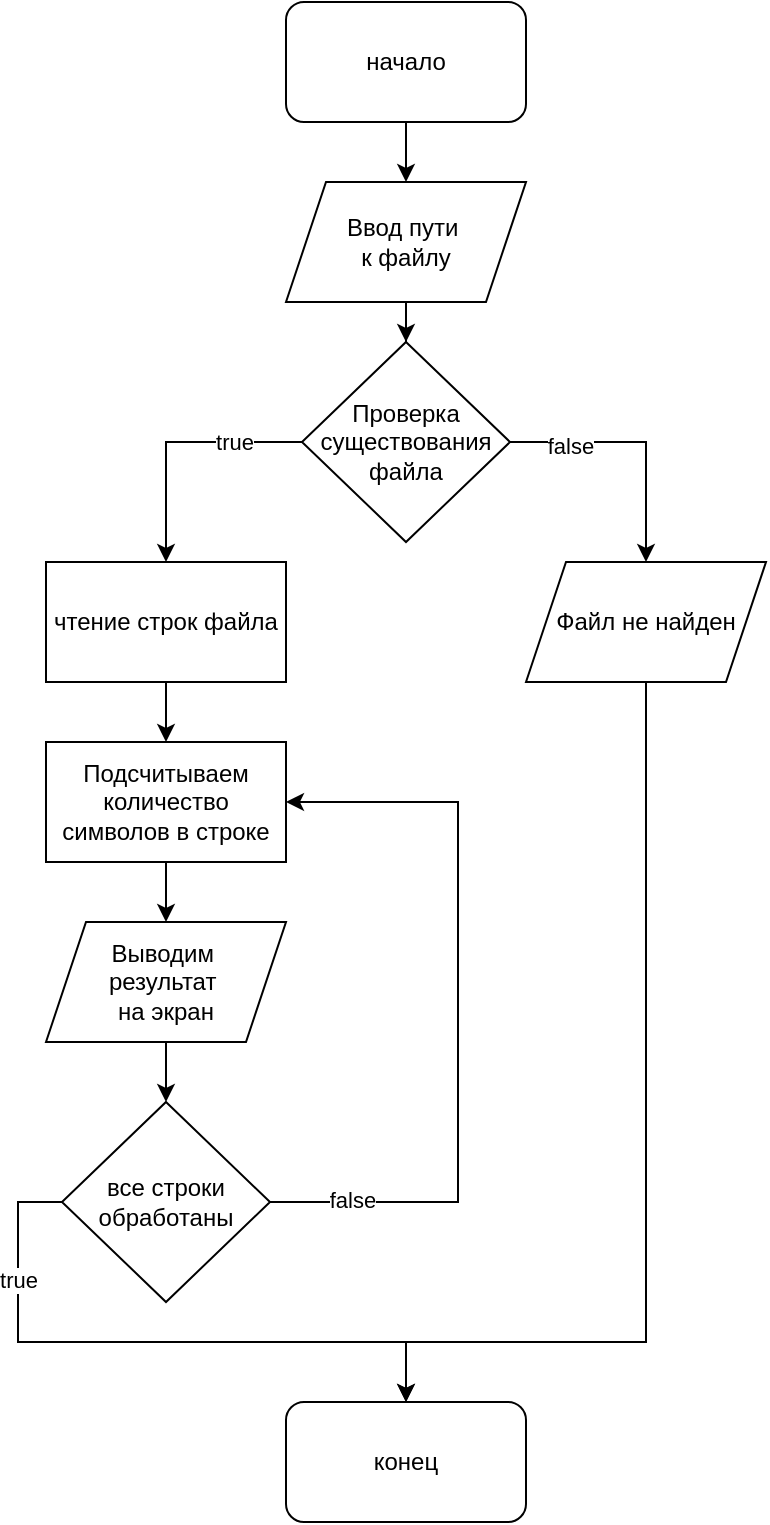 <mxfile version="24.7.17">
  <diagram name="Страница — 1" id="-_We9TZJTbXj_1yuy8kB">
    <mxGraphModel dx="1242" dy="820" grid="1" gridSize="10" guides="1" tooltips="1" connect="1" arrows="1" fold="1" page="1" pageScale="1" pageWidth="827" pageHeight="1169" math="0" shadow="0">
      <root>
        <mxCell id="0" />
        <mxCell id="1" parent="0" />
        <mxCell id="Oh66Ll_8DmrWneDYSwRV-10" style="edgeStyle=orthogonalEdgeStyle;rounded=0;orthogonalLoop=1;jettySize=auto;html=1;entryX=0.5;entryY=0;entryDx=0;entryDy=0;" edge="1" parent="1" source="Oh66Ll_8DmrWneDYSwRV-1" target="Oh66Ll_8DmrWneDYSwRV-2">
          <mxGeometry relative="1" as="geometry" />
        </mxCell>
        <mxCell id="Oh66Ll_8DmrWneDYSwRV-1" value="начало" style="rounded=1;whiteSpace=wrap;html=1;" vertex="1" parent="1">
          <mxGeometry x="354" y="70" width="120" height="60" as="geometry" />
        </mxCell>
        <mxCell id="Oh66Ll_8DmrWneDYSwRV-11" style="edgeStyle=orthogonalEdgeStyle;rounded=0;orthogonalLoop=1;jettySize=auto;html=1;exitX=0.5;exitY=1;exitDx=0;exitDy=0;" edge="1" parent="1" source="Oh66Ll_8DmrWneDYSwRV-2" target="Oh66Ll_8DmrWneDYSwRV-3">
          <mxGeometry relative="1" as="geometry" />
        </mxCell>
        <mxCell id="Oh66Ll_8DmrWneDYSwRV-2" value="Ввод пути&amp;nbsp;&lt;div&gt;к файлу&lt;/div&gt;" style="shape=parallelogram;perimeter=parallelogramPerimeter;whiteSpace=wrap;html=1;fixedSize=1;" vertex="1" parent="1">
          <mxGeometry x="354" y="160" width="120" height="60" as="geometry" />
        </mxCell>
        <mxCell id="Oh66Ll_8DmrWneDYSwRV-12" style="edgeStyle=orthogonalEdgeStyle;rounded=0;orthogonalLoop=1;jettySize=auto;html=1;entryX=0.5;entryY=0;entryDx=0;entryDy=0;" edge="1" parent="1" source="Oh66Ll_8DmrWneDYSwRV-3" target="Oh66Ll_8DmrWneDYSwRV-4">
          <mxGeometry relative="1" as="geometry" />
        </mxCell>
        <mxCell id="Oh66Ll_8DmrWneDYSwRV-21" value="false" style="edgeLabel;html=1;align=center;verticalAlign=middle;resizable=0;points=[];" vertex="1" connectable="0" parent="Oh66Ll_8DmrWneDYSwRV-12">
          <mxGeometry x="-0.531" y="-2" relative="1" as="geometry">
            <mxPoint as="offset" />
          </mxGeometry>
        </mxCell>
        <mxCell id="Oh66Ll_8DmrWneDYSwRV-13" style="edgeStyle=orthogonalEdgeStyle;rounded=0;orthogonalLoop=1;jettySize=auto;html=1;exitX=0;exitY=0.5;exitDx=0;exitDy=0;entryX=0.5;entryY=0;entryDx=0;entryDy=0;" edge="1" parent="1" source="Oh66Ll_8DmrWneDYSwRV-3" target="Oh66Ll_8DmrWneDYSwRV-5">
          <mxGeometry relative="1" as="geometry" />
        </mxCell>
        <mxCell id="Oh66Ll_8DmrWneDYSwRV-22" value="true" style="edgeLabel;html=1;align=center;verticalAlign=middle;resizable=0;points=[];" vertex="1" connectable="0" parent="Oh66Ll_8DmrWneDYSwRV-13">
          <mxGeometry x="-0.469" relative="1" as="geometry">
            <mxPoint as="offset" />
          </mxGeometry>
        </mxCell>
        <mxCell id="Oh66Ll_8DmrWneDYSwRV-3" value="Проверка существования файла" style="rhombus;whiteSpace=wrap;html=1;" vertex="1" parent="1">
          <mxGeometry x="362" y="240" width="104" height="100" as="geometry" />
        </mxCell>
        <mxCell id="Oh66Ll_8DmrWneDYSwRV-20" style="edgeStyle=orthogonalEdgeStyle;rounded=0;orthogonalLoop=1;jettySize=auto;html=1;entryX=0.5;entryY=0;entryDx=0;entryDy=0;" edge="1" parent="1" source="Oh66Ll_8DmrWneDYSwRV-4" target="Oh66Ll_8DmrWneDYSwRV-18">
          <mxGeometry relative="1" as="geometry">
            <Array as="points">
              <mxPoint x="534" y="740" />
              <mxPoint x="414" y="740" />
            </Array>
          </mxGeometry>
        </mxCell>
        <mxCell id="Oh66Ll_8DmrWneDYSwRV-4" value="Файл не найден" style="shape=parallelogram;perimeter=parallelogramPerimeter;whiteSpace=wrap;html=1;fixedSize=1;" vertex="1" parent="1">
          <mxGeometry x="474" y="350" width="120" height="60" as="geometry" />
        </mxCell>
        <mxCell id="Oh66Ll_8DmrWneDYSwRV-14" style="edgeStyle=orthogonalEdgeStyle;rounded=0;orthogonalLoop=1;jettySize=auto;html=1;entryX=0.5;entryY=0;entryDx=0;entryDy=0;" edge="1" parent="1" source="Oh66Ll_8DmrWneDYSwRV-5" target="Oh66Ll_8DmrWneDYSwRV-6">
          <mxGeometry relative="1" as="geometry" />
        </mxCell>
        <mxCell id="Oh66Ll_8DmrWneDYSwRV-5" value="чтение строк файла" style="rounded=0;whiteSpace=wrap;html=1;" vertex="1" parent="1">
          <mxGeometry x="234" y="350" width="120" height="60" as="geometry" />
        </mxCell>
        <mxCell id="Oh66Ll_8DmrWneDYSwRV-15" style="edgeStyle=orthogonalEdgeStyle;rounded=0;orthogonalLoop=1;jettySize=auto;html=1;" edge="1" parent="1" source="Oh66Ll_8DmrWneDYSwRV-6" target="Oh66Ll_8DmrWneDYSwRV-7">
          <mxGeometry relative="1" as="geometry" />
        </mxCell>
        <mxCell id="Oh66Ll_8DmrWneDYSwRV-6" value="Подсчитываем количество символов в строке" style="rounded=0;whiteSpace=wrap;html=1;" vertex="1" parent="1">
          <mxGeometry x="234" y="440" width="120" height="60" as="geometry" />
        </mxCell>
        <mxCell id="Oh66Ll_8DmrWneDYSwRV-16" style="edgeStyle=orthogonalEdgeStyle;rounded=0;orthogonalLoop=1;jettySize=auto;html=1;entryX=0.5;entryY=0;entryDx=0;entryDy=0;" edge="1" parent="1" source="Oh66Ll_8DmrWneDYSwRV-7" target="Oh66Ll_8DmrWneDYSwRV-9">
          <mxGeometry relative="1" as="geometry" />
        </mxCell>
        <mxCell id="Oh66Ll_8DmrWneDYSwRV-7" value="Выводим&amp;nbsp;&lt;div&gt;результат&amp;nbsp;&lt;/div&gt;&lt;div&gt;на экран&lt;/div&gt;" style="shape=parallelogram;perimeter=parallelogramPerimeter;whiteSpace=wrap;html=1;fixedSize=1;" vertex="1" parent="1">
          <mxGeometry x="234" y="530" width="120" height="60" as="geometry" />
        </mxCell>
        <mxCell id="Oh66Ll_8DmrWneDYSwRV-17" style="edgeStyle=orthogonalEdgeStyle;rounded=0;orthogonalLoop=1;jettySize=auto;html=1;entryX=1;entryY=0.5;entryDx=0;entryDy=0;" edge="1" parent="1" source="Oh66Ll_8DmrWneDYSwRV-9" target="Oh66Ll_8DmrWneDYSwRV-6">
          <mxGeometry relative="1" as="geometry">
            <Array as="points">
              <mxPoint x="440" y="670" />
              <mxPoint x="440" y="470" />
            </Array>
          </mxGeometry>
        </mxCell>
        <mxCell id="Oh66Ll_8DmrWneDYSwRV-23" value="false" style="edgeLabel;html=1;align=center;verticalAlign=middle;resizable=0;points=[];" vertex="1" connectable="0" parent="Oh66Ll_8DmrWneDYSwRV-17">
          <mxGeometry x="-0.784" y="1" relative="1" as="geometry">
            <mxPoint as="offset" />
          </mxGeometry>
        </mxCell>
        <mxCell id="Oh66Ll_8DmrWneDYSwRV-19" style="edgeStyle=orthogonalEdgeStyle;rounded=0;orthogonalLoop=1;jettySize=auto;html=1;entryX=0.5;entryY=0;entryDx=0;entryDy=0;" edge="1" parent="1" source="Oh66Ll_8DmrWneDYSwRV-9" target="Oh66Ll_8DmrWneDYSwRV-18">
          <mxGeometry relative="1" as="geometry">
            <Array as="points">
              <mxPoint x="220" y="670" />
              <mxPoint x="220" y="740" />
              <mxPoint x="414" y="740" />
            </Array>
          </mxGeometry>
        </mxCell>
        <mxCell id="Oh66Ll_8DmrWneDYSwRV-24" value="true" style="edgeLabel;html=1;align=center;verticalAlign=middle;resizable=0;points=[];" vertex="1" connectable="0" parent="Oh66Ll_8DmrWneDYSwRV-19">
          <mxGeometry x="-0.614" relative="1" as="geometry">
            <mxPoint as="offset" />
          </mxGeometry>
        </mxCell>
        <mxCell id="Oh66Ll_8DmrWneDYSwRV-9" value="все строки&lt;div&gt;обработаны&lt;/div&gt;" style="rhombus;whiteSpace=wrap;html=1;" vertex="1" parent="1">
          <mxGeometry x="242" y="620" width="104" height="100" as="geometry" />
        </mxCell>
        <mxCell id="Oh66Ll_8DmrWneDYSwRV-18" value="конец" style="rounded=1;whiteSpace=wrap;html=1;" vertex="1" parent="1">
          <mxGeometry x="354" y="770" width="120" height="60" as="geometry" />
        </mxCell>
      </root>
    </mxGraphModel>
  </diagram>
</mxfile>
